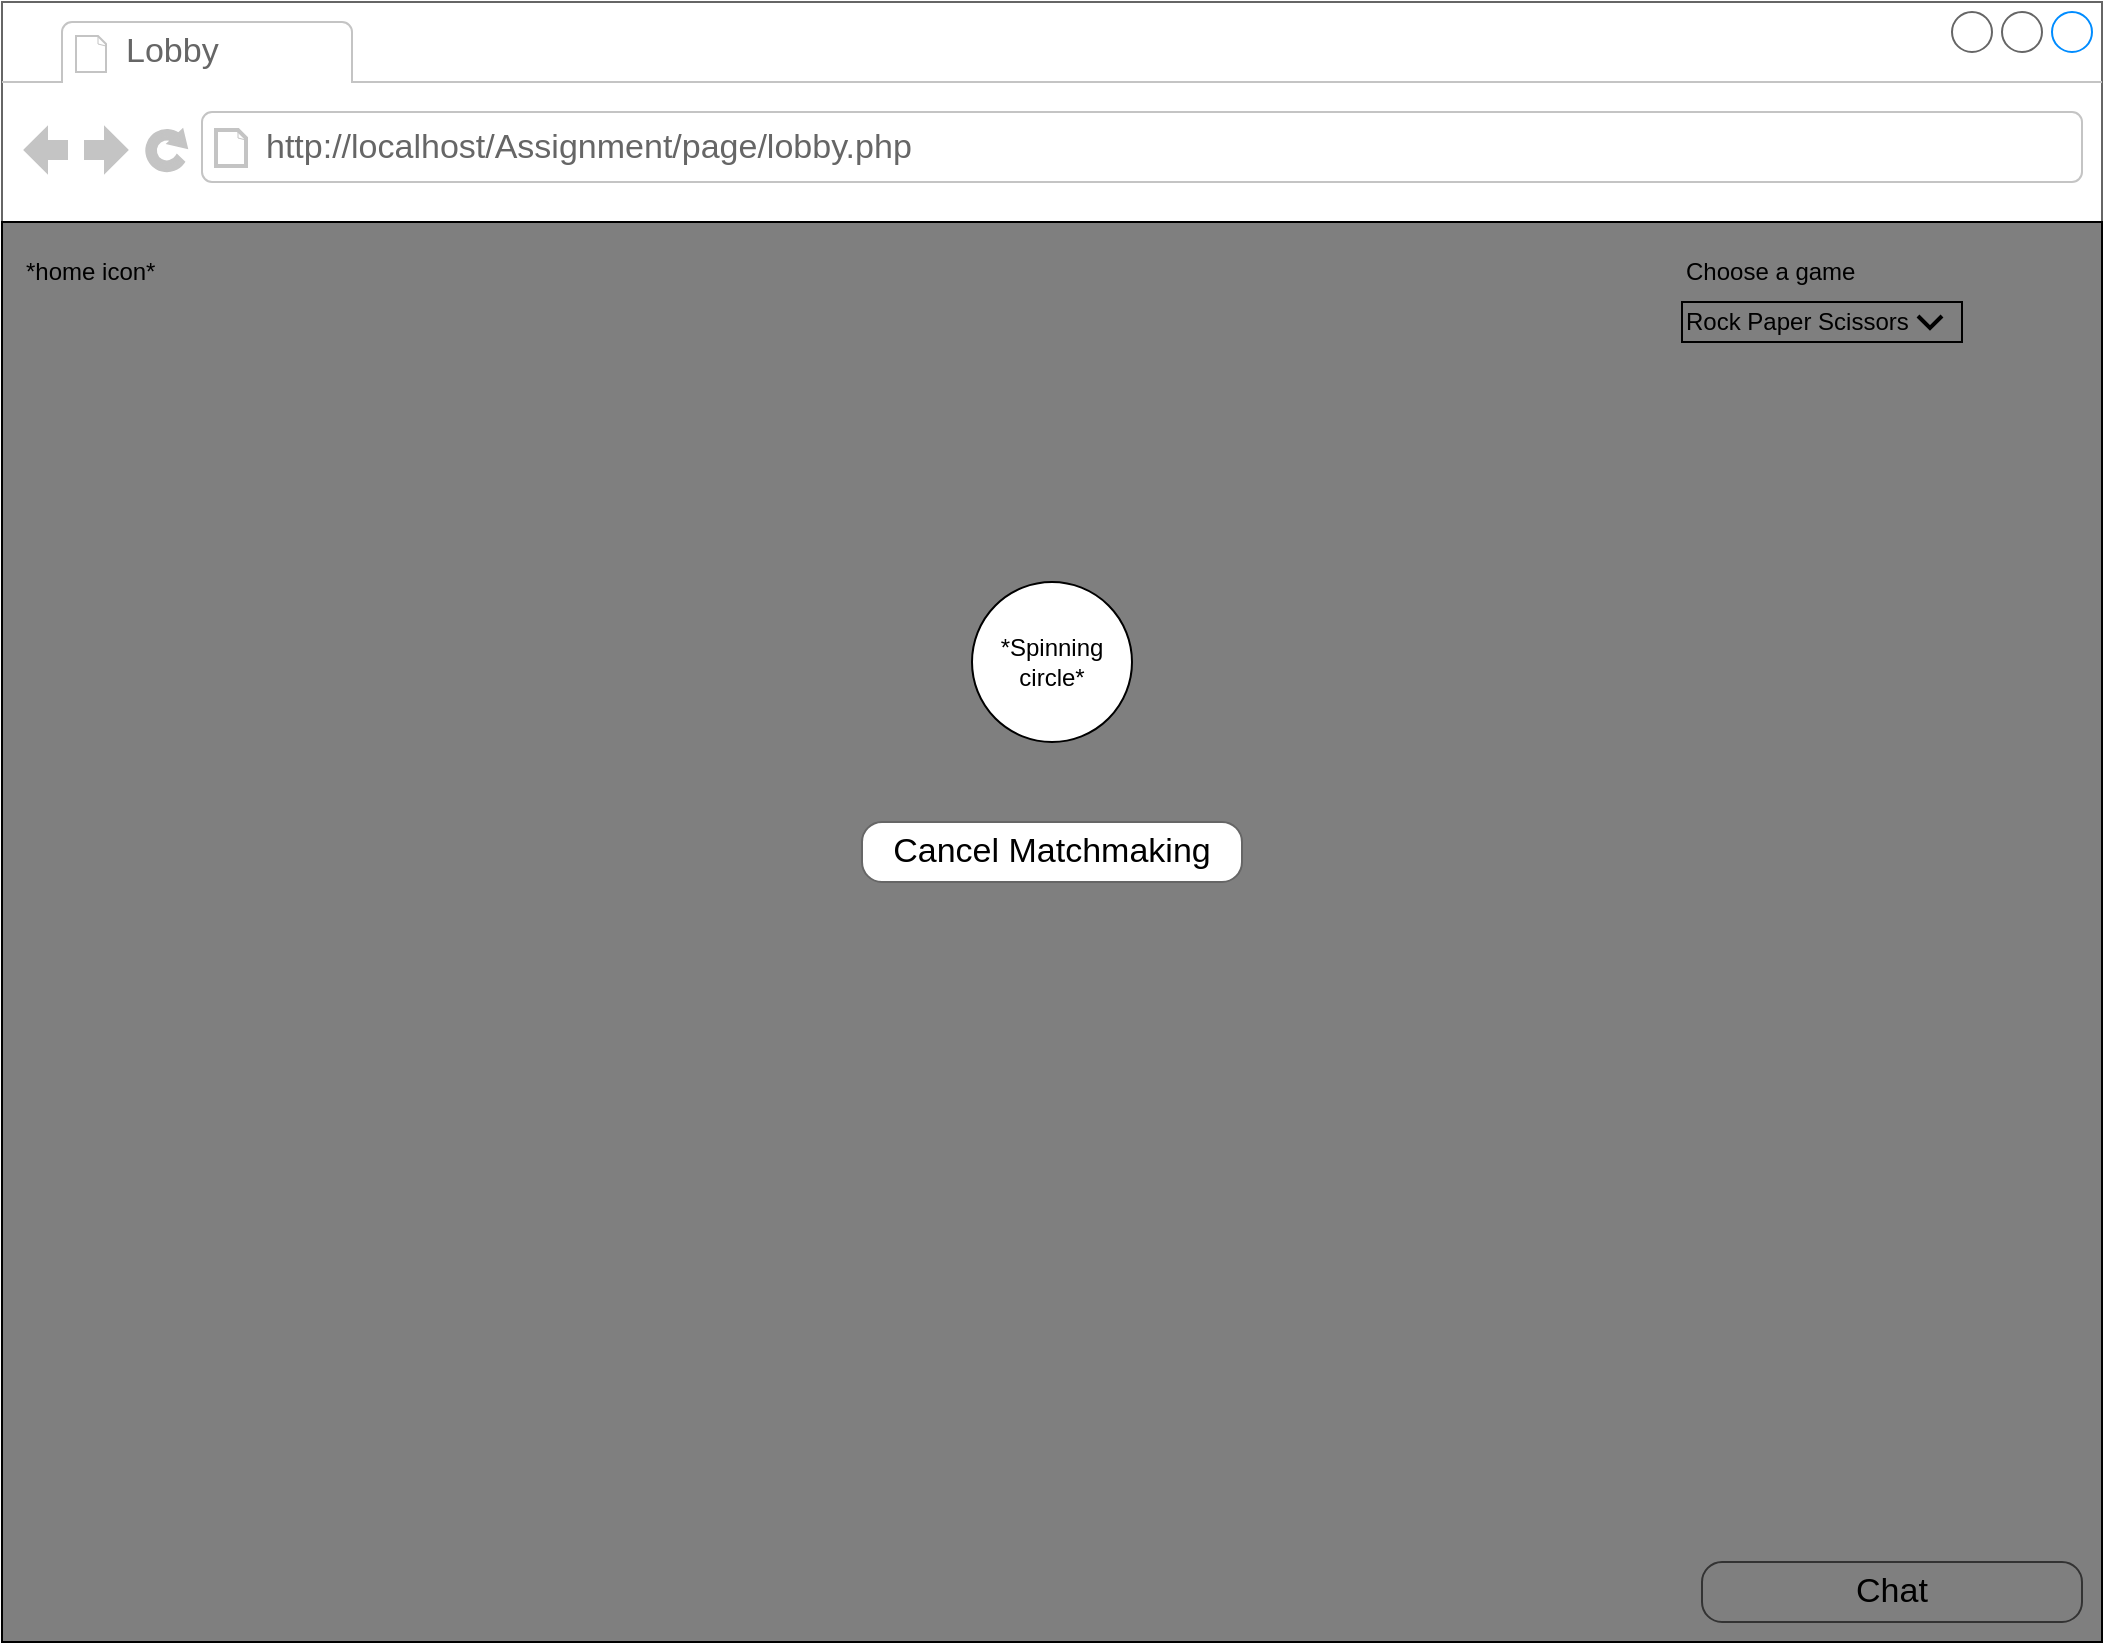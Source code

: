 <mxfile version="20.8.5" type="device"><diagram name="Page-1" id="2cc2dc42-3aac-f2a9-1cec-7a8b7cbee084"><mxGraphModel dx="1750" dy="872" grid="1" gridSize="10" guides="1" tooltips="1" connect="1" arrows="1" fold="1" page="1" pageScale="1" pageWidth="1100" pageHeight="850" background="#ffffff" math="0" shadow="0"><root><mxCell id="0"/><mxCell id="1" parent="0"/><mxCell id="7026571954dc6520-1" value="" style="strokeWidth=1;shadow=0;dashed=0;align=center;html=1;shape=mxgraph.mockup.containers.browserWindow;rSize=0;strokeColor=#666666;mainText=,;recursiveResize=0;rounded=0;labelBackgroundColor=none;fontFamily=Verdana;fontSize=12" parent="1" vertex="1"><mxGeometry x="30" y="20" width="1050" height="820" as="geometry"/></mxCell><mxCell id="7026571954dc6520-2" value="Lobby" style="strokeWidth=1;shadow=0;dashed=0;align=center;html=1;shape=mxgraph.mockup.containers.anchor;fontSize=17;fontColor=#666666;align=left;" parent="7026571954dc6520-1" vertex="1"><mxGeometry x="60" y="12" width="110" height="26" as="geometry"/></mxCell><mxCell id="7026571954dc6520-3" value="http://localhost/Assignment/page/lobby.php" style="strokeWidth=1;shadow=0;dashed=0;align=center;html=1;shape=mxgraph.mockup.containers.anchor;rSize=0;fontSize=17;fontColor=#666666;align=left;" parent="7026571954dc6520-1" vertex="1"><mxGeometry x="130" y="60" width="350" height="26" as="geometry"/></mxCell><mxCell id="7026571954dc6520-19" value="Chat" style="strokeWidth=1;shadow=0;dashed=0;align=center;html=1;shape=mxgraph.mockup.buttons.button;strokeColor=#666666;mainText=;buttonStyle=round;fontSize=17;fontStyle=0;fillColor=none;whiteSpace=wrap;rounded=0;labelBackgroundColor=none;" parent="7026571954dc6520-1" vertex="1"><mxGeometry x="850" y="780" width="190" height="30" as="geometry"/></mxCell><mxCell id="jKmPWuoDmFsSKeISyu8s-1" value="*home icon*" style="text;html=1;strokeColor=none;fillColor=none;align=left;verticalAlign=middle;whiteSpace=wrap;rounded=0;" parent="7026571954dc6520-1" vertex="1"><mxGeometry x="10" y="120" width="70" height="30" as="geometry"/></mxCell><mxCell id="lBywomhjGm5qeBMu4Ejv-1" value="Choose a game" style="text;html=1;strokeColor=none;fillColor=none;align=left;verticalAlign=middle;whiteSpace=wrap;rounded=0;" parent="7026571954dc6520-1" vertex="1"><mxGeometry x="840" y="120" width="90" height="30" as="geometry"/></mxCell><mxCell id="lBywomhjGm5qeBMu4Ejv-2" value="Rock Paper Scissors" style="rounded=0;whiteSpace=wrap;html=1;align=left;" parent="7026571954dc6520-1" vertex="1"><mxGeometry x="840" y="150" width="140" height="20" as="geometry"/></mxCell><mxCell id="lBywomhjGm5qeBMu4Ejv-4" value="" style="html=1;verticalLabelPosition=bottom;labelBackgroundColor=#ffffff;verticalAlign=top;shadow=0;dashed=0;strokeWidth=2;shape=mxgraph.ios7.misc.down;strokeColor=#000000;" parent="7026571954dc6520-1" vertex="1"><mxGeometry x="958" y="157" width="12" height="6" as="geometry"/></mxCell><mxCell id="lBywomhjGm5qeBMu4Ejv-7" value="" style="rounded=0;whiteSpace=wrap;html=1;labelBackgroundColor=#000000;strokeColor=#000000;fillColor=#000000;gradientColor=none;strokeOpacity=100;fillOpacity=50;fillStyle=solid;" parent="7026571954dc6520-1" vertex="1"><mxGeometry y="110" width="1050" height="710" as="geometry"/></mxCell><mxCell id="lBywomhjGm5qeBMu4Ejv-5" value="" style="ellipse;whiteSpace=wrap;html=1;aspect=fixed;labelBackgroundColor=#000000;strokeColor=#000000;" parent="7026571954dc6520-1" vertex="1"><mxGeometry x="485" y="290" width="80" height="80" as="geometry"/></mxCell><mxCell id="lBywomhjGm5qeBMu4Ejv-6" value="*Spinning circle*" style="text;html=1;strokeColor=none;fillColor=none;align=center;verticalAlign=middle;whiteSpace=wrap;rounded=0;" parent="7026571954dc6520-1" vertex="1"><mxGeometry x="490" y="315" width="70" height="30" as="geometry"/></mxCell><mxCell id="7026571954dc6520-18" value="Cancel Matchmaking" style="strokeWidth=1;shadow=0;dashed=0;align=center;html=1;shape=mxgraph.mockup.buttons.button;strokeColor=#666666;mainText=;buttonStyle=round;fontSize=17;fontStyle=0;fillColor=default;whiteSpace=wrap;rounded=0;labelBackgroundColor=none;" parent="7026571954dc6520-1" vertex="1"><mxGeometry x="430" y="410" width="190" height="30" as="geometry"/></mxCell></root></mxGraphModel></diagram></mxfile>